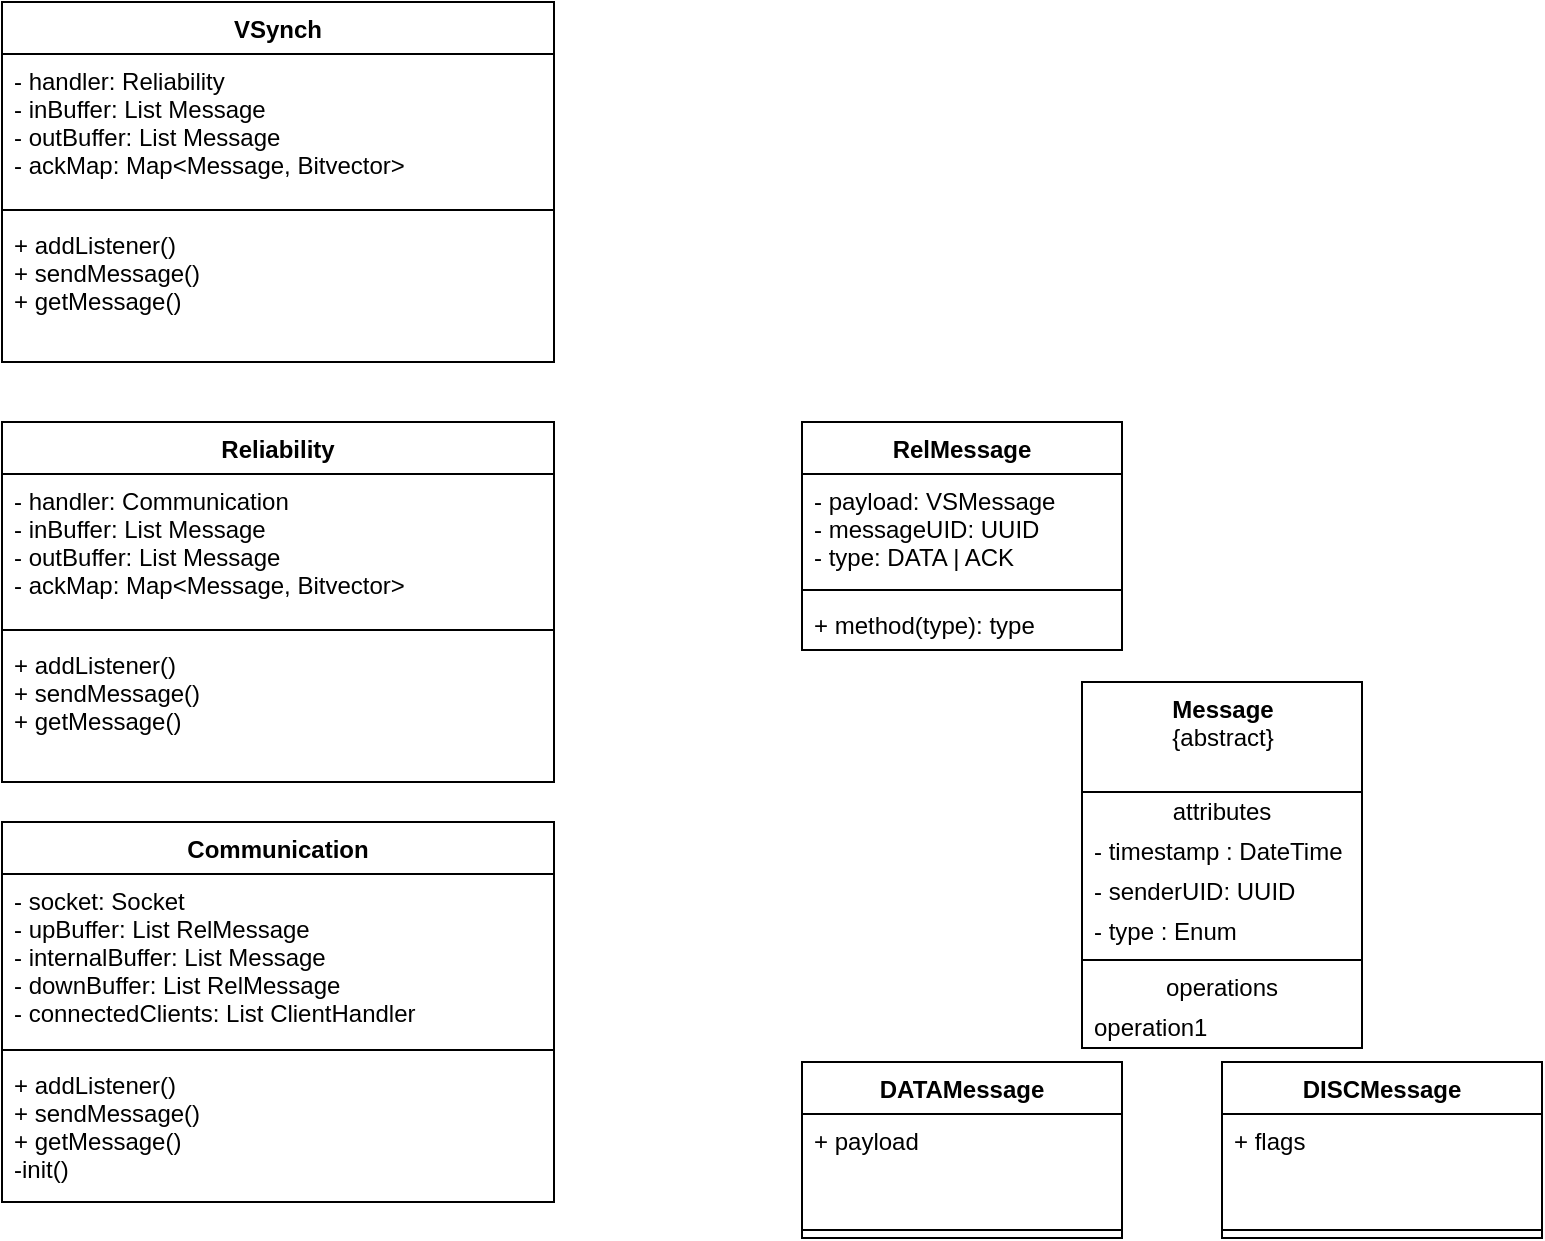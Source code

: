 <mxfile version="20.6.2" type="device"><diagram id="uH54kyftliJ96vURA3TG" name="Pagina-1"><mxGraphModel dx="895" dy="1299" grid="1" gridSize="10" guides="1" tooltips="1" connect="1" arrows="1" fold="1" page="1" pageScale="1" pageWidth="827" pageHeight="1169" math="0" shadow="0"><root><mxCell id="0"/><mxCell id="1" parent="0"/><mxCell id="1DaD0b_Yj19bJ4eFErKd-1" value="Communication" style="swimlane;fontStyle=1;align=center;verticalAlign=top;childLayout=stackLayout;horizontal=1;startSize=26;horizontalStack=0;resizeParent=1;resizeParentMax=0;resizeLast=0;collapsible=1;marginBottom=0;" vertex="1" parent="1"><mxGeometry x="180" y="600" width="276" height="190" as="geometry"/></mxCell><mxCell id="1DaD0b_Yj19bJ4eFErKd-2" value="- socket: Socket&#10;- upBuffer: List RelMessage&#10;- internalBuffer: List Message&#10;- downBuffer: List RelMessage&#10;- connectedClients: List ClientHandler" style="text;strokeColor=none;fillColor=none;align=left;verticalAlign=top;spacingLeft=4;spacingRight=4;overflow=hidden;rotatable=0;points=[[0,0.5],[1,0.5]];portConstraint=eastwest;" vertex="1" parent="1DaD0b_Yj19bJ4eFErKd-1"><mxGeometry y="26" width="276" height="84" as="geometry"/></mxCell><mxCell id="1DaD0b_Yj19bJ4eFErKd-3" value="" style="line;strokeWidth=1;fillColor=none;align=left;verticalAlign=middle;spacingTop=-1;spacingLeft=3;spacingRight=3;rotatable=0;labelPosition=right;points=[];portConstraint=eastwest;strokeColor=inherit;" vertex="1" parent="1DaD0b_Yj19bJ4eFErKd-1"><mxGeometry y="110" width="276" height="8" as="geometry"/></mxCell><mxCell id="1DaD0b_Yj19bJ4eFErKd-4" value="+ addListener()&#10;+ sendMessage()&#10;+ getMessage()&#10;-init()" style="text;strokeColor=none;fillColor=none;align=left;verticalAlign=top;spacingLeft=4;spacingRight=4;overflow=hidden;rotatable=0;points=[[0,0.5],[1,0.5]];portConstraint=eastwest;" vertex="1" parent="1DaD0b_Yj19bJ4eFErKd-1"><mxGeometry y="118" width="276" height="72" as="geometry"/></mxCell><mxCell id="1DaD0b_Yj19bJ4eFErKd-9" value="DATAMessage" style="swimlane;fontStyle=1;align=center;verticalAlign=top;childLayout=stackLayout;horizontal=1;startSize=26;horizontalStack=0;resizeParent=1;resizeParentMax=0;resizeLast=0;collapsible=1;marginBottom=0;" vertex="1" parent="1"><mxGeometry x="580" y="720" width="160" height="88" as="geometry"/></mxCell><mxCell id="1DaD0b_Yj19bJ4eFErKd-10" value="+ payload" style="text;strokeColor=none;fillColor=none;align=left;verticalAlign=top;spacingLeft=4;spacingRight=4;overflow=hidden;rotatable=0;points=[[0,0.5],[1,0.5]];portConstraint=eastwest;" vertex="1" parent="1DaD0b_Yj19bJ4eFErKd-9"><mxGeometry y="26" width="160" height="54" as="geometry"/></mxCell><mxCell id="1DaD0b_Yj19bJ4eFErKd-11" value="" style="line;strokeWidth=1;fillColor=none;align=left;verticalAlign=middle;spacingTop=-1;spacingLeft=3;spacingRight=3;rotatable=0;labelPosition=right;points=[];portConstraint=eastwest;strokeColor=inherit;" vertex="1" parent="1DaD0b_Yj19bJ4eFErKd-9"><mxGeometry y="80" width="160" height="8" as="geometry"/></mxCell><mxCell id="1DaD0b_Yj19bJ4eFErKd-13" value="Reliability" style="swimlane;fontStyle=1;align=center;verticalAlign=top;childLayout=stackLayout;horizontal=1;startSize=26;horizontalStack=0;resizeParent=1;resizeParentMax=0;resizeLast=0;collapsible=1;marginBottom=0;" vertex="1" parent="1"><mxGeometry x="180" y="400" width="276" height="180" as="geometry"/></mxCell><mxCell id="1DaD0b_Yj19bJ4eFErKd-14" value="- handler: Communication&#10;- inBuffer: List Message&#10;- outBuffer: List Message&#10;- ackMap: Map&lt;Message, Bitvector&gt;" style="text;strokeColor=none;fillColor=none;align=left;verticalAlign=top;spacingLeft=4;spacingRight=4;overflow=hidden;rotatable=0;points=[[0,0.5],[1,0.5]];portConstraint=eastwest;" vertex="1" parent="1DaD0b_Yj19bJ4eFErKd-13"><mxGeometry y="26" width="276" height="74" as="geometry"/></mxCell><mxCell id="1DaD0b_Yj19bJ4eFErKd-15" value="" style="line;strokeWidth=1;fillColor=none;align=left;verticalAlign=middle;spacingTop=-1;spacingLeft=3;spacingRight=3;rotatable=0;labelPosition=right;points=[];portConstraint=eastwest;strokeColor=inherit;" vertex="1" parent="1DaD0b_Yj19bJ4eFErKd-13"><mxGeometry y="100" width="276" height="8" as="geometry"/></mxCell><mxCell id="1DaD0b_Yj19bJ4eFErKd-16" value="+ addListener()&#10;+ sendMessage()&#10;+ getMessage()" style="text;strokeColor=none;fillColor=none;align=left;verticalAlign=top;spacingLeft=4;spacingRight=4;overflow=hidden;rotatable=0;points=[[0,0.5],[1,0.5]];portConstraint=eastwest;" vertex="1" parent="1DaD0b_Yj19bJ4eFErKd-13"><mxGeometry y="108" width="276" height="72" as="geometry"/></mxCell><mxCell id="1DaD0b_Yj19bJ4eFErKd-17" value="RelMessage" style="swimlane;fontStyle=1;align=center;verticalAlign=top;childLayout=stackLayout;horizontal=1;startSize=26;horizontalStack=0;resizeParent=1;resizeParentMax=0;resizeLast=0;collapsible=1;marginBottom=0;" vertex="1" parent="1"><mxGeometry x="580" y="400" width="160" height="114" as="geometry"/></mxCell><mxCell id="1DaD0b_Yj19bJ4eFErKd-18" value="- payload: VSMessage&#10;- messageUID: UUID&#10;- type: DATA | ACK" style="text;strokeColor=none;fillColor=none;align=left;verticalAlign=top;spacingLeft=4;spacingRight=4;overflow=hidden;rotatable=0;points=[[0,0.5],[1,0.5]];portConstraint=eastwest;" vertex="1" parent="1DaD0b_Yj19bJ4eFErKd-17"><mxGeometry y="26" width="160" height="54" as="geometry"/></mxCell><mxCell id="1DaD0b_Yj19bJ4eFErKd-19" value="" style="line;strokeWidth=1;fillColor=none;align=left;verticalAlign=middle;spacingTop=-1;spacingLeft=3;spacingRight=3;rotatable=0;labelPosition=right;points=[];portConstraint=eastwest;strokeColor=inherit;" vertex="1" parent="1DaD0b_Yj19bJ4eFErKd-17"><mxGeometry y="80" width="160" height="8" as="geometry"/></mxCell><mxCell id="1DaD0b_Yj19bJ4eFErKd-20" value="+ method(type): type" style="text;strokeColor=none;fillColor=none;align=left;verticalAlign=top;spacingLeft=4;spacingRight=4;overflow=hidden;rotatable=0;points=[[0,0.5],[1,0.5]];portConstraint=eastwest;" vertex="1" parent="1DaD0b_Yj19bJ4eFErKd-17"><mxGeometry y="88" width="160" height="26" as="geometry"/></mxCell><mxCell id="1DaD0b_Yj19bJ4eFErKd-21" value="VSynch" style="swimlane;fontStyle=1;align=center;verticalAlign=top;childLayout=stackLayout;horizontal=1;startSize=26;horizontalStack=0;resizeParent=1;resizeParentMax=0;resizeLast=0;collapsible=1;marginBottom=0;" vertex="1" parent="1"><mxGeometry x="180" y="190" width="276" height="180" as="geometry"/></mxCell><mxCell id="1DaD0b_Yj19bJ4eFErKd-22" value="- handler: Reliability&#10;- inBuffer: List Message&#10;- outBuffer: List Message&#10;- ackMap: Map&lt;Message, Bitvector&gt;" style="text;strokeColor=none;fillColor=none;align=left;verticalAlign=top;spacingLeft=4;spacingRight=4;overflow=hidden;rotatable=0;points=[[0,0.5],[1,0.5]];portConstraint=eastwest;" vertex="1" parent="1DaD0b_Yj19bJ4eFErKd-21"><mxGeometry y="26" width="276" height="74" as="geometry"/></mxCell><mxCell id="1DaD0b_Yj19bJ4eFErKd-23" value="" style="line;strokeWidth=1;fillColor=none;align=left;verticalAlign=middle;spacingTop=-1;spacingLeft=3;spacingRight=3;rotatable=0;labelPosition=right;points=[];portConstraint=eastwest;strokeColor=inherit;" vertex="1" parent="1DaD0b_Yj19bJ4eFErKd-21"><mxGeometry y="100" width="276" height="8" as="geometry"/></mxCell><mxCell id="1DaD0b_Yj19bJ4eFErKd-24" value="+ addListener()&#10;+ sendMessage()&#10;+ getMessage()" style="text;strokeColor=none;fillColor=none;align=left;verticalAlign=top;spacingLeft=4;spacingRight=4;overflow=hidden;rotatable=0;points=[[0,0.5],[1,0.5]];portConstraint=eastwest;" vertex="1" parent="1DaD0b_Yj19bJ4eFErKd-21"><mxGeometry y="108" width="276" height="72" as="geometry"/></mxCell><mxCell id="1DaD0b_Yj19bJ4eFErKd-29" value="DISCMessage" style="swimlane;fontStyle=1;align=center;verticalAlign=top;childLayout=stackLayout;horizontal=1;startSize=26;horizontalStack=0;resizeParent=1;resizeParentMax=0;resizeLast=0;collapsible=1;marginBottom=0;" vertex="1" parent="1"><mxGeometry x="790" y="720" width="160" height="88" as="geometry"/></mxCell><mxCell id="1DaD0b_Yj19bJ4eFErKd-30" value="+ flags" style="text;strokeColor=none;fillColor=none;align=left;verticalAlign=top;spacingLeft=4;spacingRight=4;overflow=hidden;rotatable=0;points=[[0,0.5],[1,0.5]];portConstraint=eastwest;" vertex="1" parent="1DaD0b_Yj19bJ4eFErKd-29"><mxGeometry y="26" width="160" height="54" as="geometry"/></mxCell><mxCell id="1DaD0b_Yj19bJ4eFErKd-31" value="" style="line;strokeWidth=1;fillColor=none;align=left;verticalAlign=middle;spacingTop=-1;spacingLeft=3;spacingRight=3;rotatable=0;labelPosition=right;points=[];portConstraint=eastwest;strokeColor=inherit;" vertex="1" parent="1DaD0b_Yj19bJ4eFErKd-29"><mxGeometry y="80" width="160" height="8" as="geometry"/></mxCell><mxCell id="1DaD0b_Yj19bJ4eFErKd-38" value="&lt;b&gt;Message&lt;/b&gt;&lt;br&gt;{abstract}" style="swimlane;fontStyle=0;align=center;verticalAlign=top;childLayout=stackLayout;horizontal=1;startSize=55;horizontalStack=0;resizeParent=1;resizeParentMax=0;resizeLast=0;collapsible=0;marginBottom=0;html=1;" vertex="1" parent="1"><mxGeometry x="720" y="530" width="140" height="183" as="geometry"/></mxCell><mxCell id="1DaD0b_Yj19bJ4eFErKd-39" value="attributes" style="text;html=1;strokeColor=none;fillColor=none;align=center;verticalAlign=middle;spacingLeft=4;spacingRight=4;overflow=hidden;rotatable=0;points=[[0,0.5],[1,0.5]];portConstraint=eastwest;" vertex="1" parent="1DaD0b_Yj19bJ4eFErKd-38"><mxGeometry y="55" width="140" height="20" as="geometry"/></mxCell><mxCell id="1DaD0b_Yj19bJ4eFErKd-40" value="- timestamp : DateTime" style="text;html=1;strokeColor=none;fillColor=none;align=left;verticalAlign=middle;spacingLeft=4;spacingRight=4;overflow=hidden;rotatable=0;points=[[0,0.5],[1,0.5]];portConstraint=eastwest;" vertex="1" parent="1DaD0b_Yj19bJ4eFErKd-38"><mxGeometry y="75" width="140" height="20" as="geometry"/></mxCell><mxCell id="1DaD0b_Yj19bJ4eFErKd-46" value="- senderUID: UUID" style="text;html=1;strokeColor=none;fillColor=none;align=left;verticalAlign=middle;spacingLeft=4;spacingRight=4;overflow=hidden;rotatable=0;points=[[0,0.5],[1,0.5]];portConstraint=eastwest;" vertex="1" parent="1DaD0b_Yj19bJ4eFErKd-38"><mxGeometry y="95" width="140" height="20" as="geometry"/></mxCell><mxCell id="1DaD0b_Yj19bJ4eFErKd-47" value="- type : Enum" style="text;html=1;strokeColor=none;fillColor=none;align=left;verticalAlign=middle;spacingLeft=4;spacingRight=4;overflow=hidden;rotatable=0;points=[[0,0.5],[1,0.5]];portConstraint=eastwest;" vertex="1" parent="1DaD0b_Yj19bJ4eFErKd-38"><mxGeometry y="115" width="140" height="20" as="geometry"/></mxCell><mxCell id="1DaD0b_Yj19bJ4eFErKd-43" value="" style="line;strokeWidth=1;fillColor=none;align=left;verticalAlign=middle;spacingTop=-1;spacingLeft=3;spacingRight=3;rotatable=0;labelPosition=right;points=[];portConstraint=eastwest;" vertex="1" parent="1DaD0b_Yj19bJ4eFErKd-38"><mxGeometry y="135" width="140" height="8" as="geometry"/></mxCell><mxCell id="1DaD0b_Yj19bJ4eFErKd-44" value="operations" style="text;html=1;strokeColor=none;fillColor=none;align=center;verticalAlign=middle;spacingLeft=4;spacingRight=4;overflow=hidden;rotatable=0;points=[[0,0.5],[1,0.5]];portConstraint=eastwest;" vertex="1" parent="1DaD0b_Yj19bJ4eFErKd-38"><mxGeometry y="143" width="140" height="20" as="geometry"/></mxCell><mxCell id="1DaD0b_Yj19bJ4eFErKd-45" value="operation1" style="text;html=1;strokeColor=none;fillColor=none;align=left;verticalAlign=middle;spacingLeft=4;spacingRight=4;overflow=hidden;rotatable=0;points=[[0,0.5],[1,0.5]];portConstraint=eastwest;" vertex="1" parent="1DaD0b_Yj19bJ4eFErKd-38"><mxGeometry y="163" width="140" height="20" as="geometry"/></mxCell></root></mxGraphModel></diagram></mxfile>